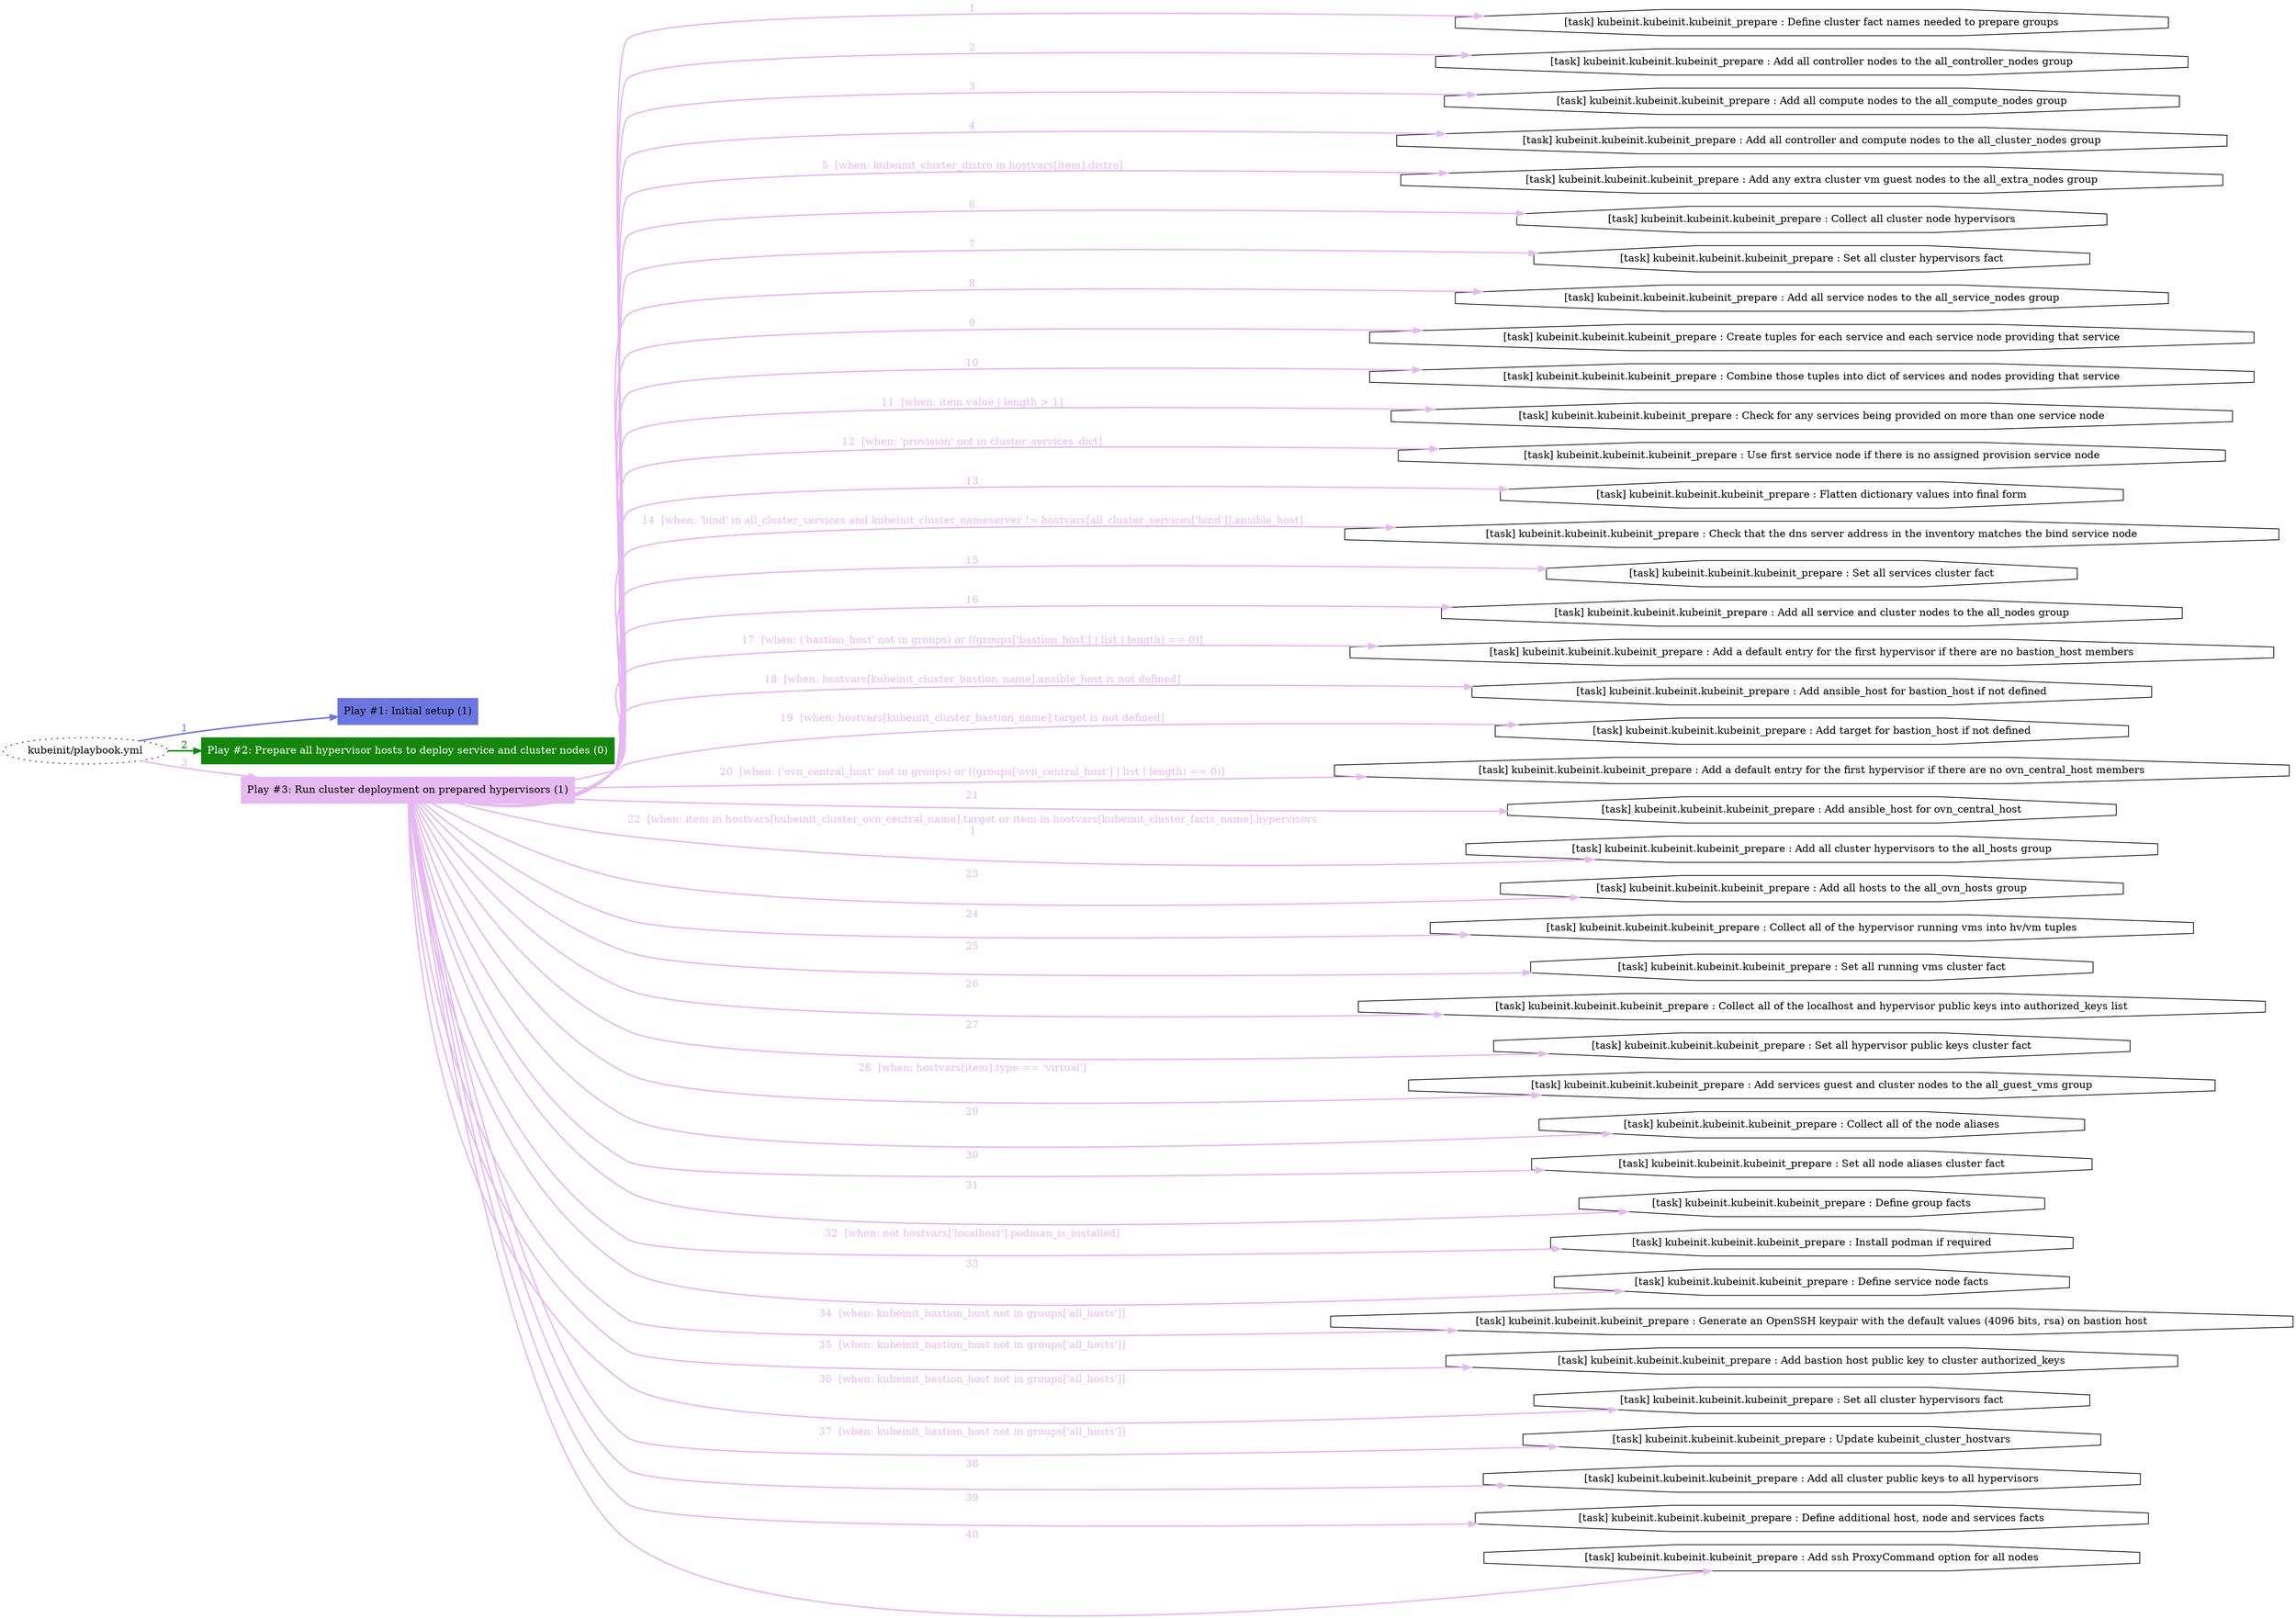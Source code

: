 digraph "kubeinit/playbook.yml "{
	graph [concentrate=true ordering=in rankdir=LR ratio=fill]
	edge [esep=5 sep=10]
	"kubeinit/playbook.yml" [id=root_node style=dotted]
	subgraph "Play #1: Initial setup (1) "{
		"Play #1: Initial setup (1)" [color="#6b76e0" fontcolor="#000000" id="play_d978406e-7d5d-446d-8de0-8efcb494ee3c" shape=box style=filled tooltip=localhost]
		"kubeinit/playbook.yml" -> "Play #1: Initial setup (1)" [label=1 color="#6b76e0" fontcolor="#6b76e0" id="edge_6c9e41e8-3afc-49bf-92fe-5b80bcd4893d" style=bold]
	}
	subgraph "Play #2: Prepare all hypervisor hosts to deploy service and cluster nodes (0) "{
		"Play #2: Prepare all hypervisor hosts to deploy service and cluster nodes (0)" [color="#14860e" fontcolor="#ffffff" id="play_3073fab9-5884-475f-896b-88c19aa0470f" shape=box style=filled tooltip=""]
		"kubeinit/playbook.yml" -> "Play #2: Prepare all hypervisor hosts to deploy service and cluster nodes (0)" [label=2 color="#14860e" fontcolor="#14860e" id="edge_2d4bc857-086e-45ee-84b5-888ad6527000" style=bold]
	}
	subgraph "Play #3: Run cluster deployment on prepared hypervisors (1) "{
		"Play #3: Run cluster deployment on prepared hypervisors (1)" [color="#e6b9f1" fontcolor="#000000" id="play_d45a4b67-b9c4-481c-93b6-72ac2e9c9781" shape=box style=filled tooltip=localhost]
		"kubeinit/playbook.yml" -> "Play #3: Run cluster deployment on prepared hypervisors (1)" [label=3 color="#e6b9f1" fontcolor="#e6b9f1" id="edge_8f603cd2-f72e-42d6-9037-ac79f5b62a2e" style=bold]
		"task_2b8b035a-5a3b-4769-a858-a19b38e5fa9f" [label="[task] kubeinit.kubeinit.kubeinit_prepare : Define cluster fact names needed to prepare groups" id="task_2b8b035a-5a3b-4769-a858-a19b38e5fa9f" shape=octagon tooltip="[task] kubeinit.kubeinit.kubeinit_prepare : Define cluster fact names needed to prepare groups"]
		"Play #3: Run cluster deployment on prepared hypervisors (1)" -> "task_2b8b035a-5a3b-4769-a858-a19b38e5fa9f" [label=1 color="#e6b9f1" fontcolor="#e6b9f1" id="edge_87877d64-eba0-4d11-aa89-ea52d3a01090" style=bold]
		"task_25c04f4f-1b0f-46a8-ab76-711bf7fe19b1" [label="[task] kubeinit.kubeinit.kubeinit_prepare : Add all controller nodes to the all_controller_nodes group" id="task_25c04f4f-1b0f-46a8-ab76-711bf7fe19b1" shape=octagon tooltip="[task] kubeinit.kubeinit.kubeinit_prepare : Add all controller nodes to the all_controller_nodes group"]
		"Play #3: Run cluster deployment on prepared hypervisors (1)" -> "task_25c04f4f-1b0f-46a8-ab76-711bf7fe19b1" [label=2 color="#e6b9f1" fontcolor="#e6b9f1" id="edge_9807726d-cb91-4cb2-9b67-ab0492e5a49a" style=bold]
		"task_4797e945-5251-4a73-a05b-1eb5c32a2309" [label="[task] kubeinit.kubeinit.kubeinit_prepare : Add all compute nodes to the all_compute_nodes group" id="task_4797e945-5251-4a73-a05b-1eb5c32a2309" shape=octagon tooltip="[task] kubeinit.kubeinit.kubeinit_prepare : Add all compute nodes to the all_compute_nodes group"]
		"Play #3: Run cluster deployment on prepared hypervisors (1)" -> "task_4797e945-5251-4a73-a05b-1eb5c32a2309" [label=3 color="#e6b9f1" fontcolor="#e6b9f1" id="edge_fc4eec81-948d-44eb-801d-3918310e4833" style=bold]
		"task_91205e32-7c0d-4fac-99f2-5da38ca07187" [label="[task] kubeinit.kubeinit.kubeinit_prepare : Add all controller and compute nodes to the all_cluster_nodes group" id="task_91205e32-7c0d-4fac-99f2-5da38ca07187" shape=octagon tooltip="[task] kubeinit.kubeinit.kubeinit_prepare : Add all controller and compute nodes to the all_cluster_nodes group"]
		"Play #3: Run cluster deployment on prepared hypervisors (1)" -> "task_91205e32-7c0d-4fac-99f2-5da38ca07187" [label=4 color="#e6b9f1" fontcolor="#e6b9f1" id="edge_e615d764-0ee9-4719-bd5c-3e72db8bb302" style=bold]
		"task_ebd825b6-bc5a-4f3b-82b7-69310bb148c7" [label="[task] kubeinit.kubeinit.kubeinit_prepare : Add any extra cluster vm guest nodes to the all_extra_nodes group" id="task_ebd825b6-bc5a-4f3b-82b7-69310bb148c7" shape=octagon tooltip="[task] kubeinit.kubeinit.kubeinit_prepare : Add any extra cluster vm guest nodes to the all_extra_nodes group"]
		"Play #3: Run cluster deployment on prepared hypervisors (1)" -> "task_ebd825b6-bc5a-4f3b-82b7-69310bb148c7" [label="5  [when: kubeinit_cluster_distro in hostvars[item].distro]" color="#e6b9f1" fontcolor="#e6b9f1" id="edge_3a9900a4-f43d-4c06-8f4d-404282838818" style=bold]
		"task_2e93bf1f-a14e-4325-b283-467c7ad527cd" [label="[task] kubeinit.kubeinit.kubeinit_prepare : Collect all cluster node hypervisors" id="task_2e93bf1f-a14e-4325-b283-467c7ad527cd" shape=octagon tooltip="[task] kubeinit.kubeinit.kubeinit_prepare : Collect all cluster node hypervisors"]
		"Play #3: Run cluster deployment on prepared hypervisors (1)" -> "task_2e93bf1f-a14e-4325-b283-467c7ad527cd" [label=6 color="#e6b9f1" fontcolor="#e6b9f1" id="edge_d5bb2766-e086-4537-8e87-035b25ace157" style=bold]
		"task_6e1ca444-f125-4004-a228-7fd7c66c708f" [label="[task] kubeinit.kubeinit.kubeinit_prepare : Set all cluster hypervisors fact" id="task_6e1ca444-f125-4004-a228-7fd7c66c708f" shape=octagon tooltip="[task] kubeinit.kubeinit.kubeinit_prepare : Set all cluster hypervisors fact"]
		"Play #3: Run cluster deployment on prepared hypervisors (1)" -> "task_6e1ca444-f125-4004-a228-7fd7c66c708f" [label=7 color="#e6b9f1" fontcolor="#e6b9f1" id="edge_41a347df-9dd1-4c11-b9c8-3e7c73ad187c" style=bold]
		"task_4abb7ae8-17b3-4ba0-bcec-61bd1d0e90dd" [label="[task] kubeinit.kubeinit.kubeinit_prepare : Add all service nodes to the all_service_nodes group" id="task_4abb7ae8-17b3-4ba0-bcec-61bd1d0e90dd" shape=octagon tooltip="[task] kubeinit.kubeinit.kubeinit_prepare : Add all service nodes to the all_service_nodes group"]
		"Play #3: Run cluster deployment on prepared hypervisors (1)" -> "task_4abb7ae8-17b3-4ba0-bcec-61bd1d0e90dd" [label=8 color="#e6b9f1" fontcolor="#e6b9f1" id="edge_4772792f-28f3-4f3d-9aeb-b0012754d811" style=bold]
		"task_0d9e1685-8b53-4ba4-8d0a-3341e84ed304" [label="[task] kubeinit.kubeinit.kubeinit_prepare : Create tuples for each service and each service node providing that service" id="task_0d9e1685-8b53-4ba4-8d0a-3341e84ed304" shape=octagon tooltip="[task] kubeinit.kubeinit.kubeinit_prepare : Create tuples for each service and each service node providing that service"]
		"Play #3: Run cluster deployment on prepared hypervisors (1)" -> "task_0d9e1685-8b53-4ba4-8d0a-3341e84ed304" [label=9 color="#e6b9f1" fontcolor="#e6b9f1" id="edge_1a3c82f7-1817-427c-8f93-6a1d8b3139c7" style=bold]
		"task_751530e2-1830-4cba-9403-e1533a46140e" [label="[task] kubeinit.kubeinit.kubeinit_prepare : Combine those tuples into dict of services and nodes providing that service" id="task_751530e2-1830-4cba-9403-e1533a46140e" shape=octagon tooltip="[task] kubeinit.kubeinit.kubeinit_prepare : Combine those tuples into dict of services and nodes providing that service"]
		"Play #3: Run cluster deployment on prepared hypervisors (1)" -> "task_751530e2-1830-4cba-9403-e1533a46140e" [label=10 color="#e6b9f1" fontcolor="#e6b9f1" id="edge_2fb01013-c2cb-4d37-8fbe-edaba7f8f626" style=bold]
		"task_fb8fe744-a337-4554-9115-486b5f186c70" [label="[task] kubeinit.kubeinit.kubeinit_prepare : Check for any services being provided on more than one service node" id="task_fb8fe744-a337-4554-9115-486b5f186c70" shape=octagon tooltip="[task] kubeinit.kubeinit.kubeinit_prepare : Check for any services being provided on more than one service node"]
		"Play #3: Run cluster deployment on prepared hypervisors (1)" -> "task_fb8fe744-a337-4554-9115-486b5f186c70" [label="11  [when: item.value | length > 1]" color="#e6b9f1" fontcolor="#e6b9f1" id="edge_643b93ce-b86e-4104-947c-35845b0dd427" style=bold]
		"task_9b34b566-4c9e-4cde-96c9-509d5162cd2e" [label="[task] kubeinit.kubeinit.kubeinit_prepare : Use first service node if there is no assigned provision service node" id="task_9b34b566-4c9e-4cde-96c9-509d5162cd2e" shape=octagon tooltip="[task] kubeinit.kubeinit.kubeinit_prepare : Use first service node if there is no assigned provision service node"]
		"Play #3: Run cluster deployment on prepared hypervisors (1)" -> "task_9b34b566-4c9e-4cde-96c9-509d5162cd2e" [label="12  [when: 'provision' not in cluster_services_dict]" color="#e6b9f1" fontcolor="#e6b9f1" id="edge_3bcbdd82-32e0-4b37-a9c7-67eb751c64f9" style=bold]
		"task_1d686284-11cc-4355-8cfc-662e4bd0d918" [label="[task] kubeinit.kubeinit.kubeinit_prepare : Flatten dictionary values into final form" id="task_1d686284-11cc-4355-8cfc-662e4bd0d918" shape=octagon tooltip="[task] kubeinit.kubeinit.kubeinit_prepare : Flatten dictionary values into final form"]
		"Play #3: Run cluster deployment on prepared hypervisors (1)" -> "task_1d686284-11cc-4355-8cfc-662e4bd0d918" [label=13 color="#e6b9f1" fontcolor="#e6b9f1" id="edge_857edbc6-4951-4676-b98c-e4761318b7c9" style=bold]
		"task_6d31051d-904c-4dac-b806-af7b9c4be4ff" [label="[task] kubeinit.kubeinit.kubeinit_prepare : Check that the dns server address in the inventory matches the bind service node" id="task_6d31051d-904c-4dac-b806-af7b9c4be4ff" shape=octagon tooltip="[task] kubeinit.kubeinit.kubeinit_prepare : Check that the dns server address in the inventory matches the bind service node"]
		"Play #3: Run cluster deployment on prepared hypervisors (1)" -> "task_6d31051d-904c-4dac-b806-af7b9c4be4ff" [label="14  [when: 'bind' in all_cluster_services and kubeinit_cluster_nameserver != hostvars[all_cluster_services['bind']].ansible_host]" color="#e6b9f1" fontcolor="#e6b9f1" id="edge_8c89b2e9-2a9d-4b9f-b48f-c8e852d02e5f" style=bold]
		"task_9bc758b9-a4c1-4a2d-82d9-c50efbde6a23" [label="[task] kubeinit.kubeinit.kubeinit_prepare : Set all services cluster fact" id="task_9bc758b9-a4c1-4a2d-82d9-c50efbde6a23" shape=octagon tooltip="[task] kubeinit.kubeinit.kubeinit_prepare : Set all services cluster fact"]
		"Play #3: Run cluster deployment on prepared hypervisors (1)" -> "task_9bc758b9-a4c1-4a2d-82d9-c50efbde6a23" [label=15 color="#e6b9f1" fontcolor="#e6b9f1" id="edge_8584cac1-f729-4784-a593-e80bfae5c6c0" style=bold]
		"task_d2d1b6ba-293a-4523-a370-c3bc800f7b3b" [label="[task] kubeinit.kubeinit.kubeinit_prepare : Add all service and cluster nodes to the all_nodes group" id="task_d2d1b6ba-293a-4523-a370-c3bc800f7b3b" shape=octagon tooltip="[task] kubeinit.kubeinit.kubeinit_prepare : Add all service and cluster nodes to the all_nodes group"]
		"Play #3: Run cluster deployment on prepared hypervisors (1)" -> "task_d2d1b6ba-293a-4523-a370-c3bc800f7b3b" [label=16 color="#e6b9f1" fontcolor="#e6b9f1" id="edge_28630df9-dbca-492a-abec-af7ba19c89dc" style=bold]
		"task_0b3c53fc-241e-43ee-8a4d-85b0f97373ca" [label="[task] kubeinit.kubeinit.kubeinit_prepare : Add a default entry for the first hypervisor if there are no bastion_host members" id="task_0b3c53fc-241e-43ee-8a4d-85b0f97373ca" shape=octagon tooltip="[task] kubeinit.kubeinit.kubeinit_prepare : Add a default entry for the first hypervisor if there are no bastion_host members"]
		"Play #3: Run cluster deployment on prepared hypervisors (1)" -> "task_0b3c53fc-241e-43ee-8a4d-85b0f97373ca" [label="17  [when: ('bastion_host' not in groups) or ((groups['bastion_host'] | list | length) == 0)]" color="#e6b9f1" fontcolor="#e6b9f1" id="edge_29d88b21-3361-479f-af79-0c98a3eca0c0" style=bold]
		"task_8e2f999f-03d4-4d39-bc2d-fa97345f85aa" [label="[task] kubeinit.kubeinit.kubeinit_prepare : Add ansible_host for bastion_host if not defined" id="task_8e2f999f-03d4-4d39-bc2d-fa97345f85aa" shape=octagon tooltip="[task] kubeinit.kubeinit.kubeinit_prepare : Add ansible_host for bastion_host if not defined"]
		"Play #3: Run cluster deployment on prepared hypervisors (1)" -> "task_8e2f999f-03d4-4d39-bc2d-fa97345f85aa" [label="18  [when: hostvars[kubeinit_cluster_bastion_name].ansible_host is not defined]" color="#e6b9f1" fontcolor="#e6b9f1" id="edge_1b30ecd1-a8be-4e37-bf98-d549ae4e7afb" style=bold]
		"task_ef547d02-0d79-4448-aae7-80bc96ad9c71" [label="[task] kubeinit.kubeinit.kubeinit_prepare : Add target for bastion_host if not defined" id="task_ef547d02-0d79-4448-aae7-80bc96ad9c71" shape=octagon tooltip="[task] kubeinit.kubeinit.kubeinit_prepare : Add target for bastion_host if not defined"]
		"Play #3: Run cluster deployment on prepared hypervisors (1)" -> "task_ef547d02-0d79-4448-aae7-80bc96ad9c71" [label="19  [when: hostvars[kubeinit_cluster_bastion_name].target is not defined]" color="#e6b9f1" fontcolor="#e6b9f1" id="edge_a8305f72-1e82-4b20-a5de-8a30efcc311c" style=bold]
		"task_0d51aa82-6985-44ef-a91c-25da0288c368" [label="[task] kubeinit.kubeinit.kubeinit_prepare : Add a default entry for the first hypervisor if there are no ovn_central_host members" id="task_0d51aa82-6985-44ef-a91c-25da0288c368" shape=octagon tooltip="[task] kubeinit.kubeinit.kubeinit_prepare : Add a default entry for the first hypervisor if there are no ovn_central_host members"]
		"Play #3: Run cluster deployment on prepared hypervisors (1)" -> "task_0d51aa82-6985-44ef-a91c-25da0288c368" [label="20  [when: ('ovn_central_host' not in groups) or ((groups['ovn_central_host'] | list | length) == 0)]" color="#e6b9f1" fontcolor="#e6b9f1" id="edge_6b87570d-0f63-4dca-90fb-00b1ebd47933" style=bold]
		"task_9cd0cf2b-373d-4a6f-b540-034a4b066d97" [label="[task] kubeinit.kubeinit.kubeinit_prepare : Add ansible_host for ovn_central_host" id="task_9cd0cf2b-373d-4a6f-b540-034a4b066d97" shape=octagon tooltip="[task] kubeinit.kubeinit.kubeinit_prepare : Add ansible_host for ovn_central_host"]
		"Play #3: Run cluster deployment on prepared hypervisors (1)" -> "task_9cd0cf2b-373d-4a6f-b540-034a4b066d97" [label=21 color="#e6b9f1" fontcolor="#e6b9f1" id="edge_f32b6d5d-abe1-438a-94bd-289fa82842c5" style=bold]
		"task_17fd261d-ef63-43dd-8a33-9d69f7dc4d47" [label="[task] kubeinit.kubeinit.kubeinit_prepare : Add all cluster hypervisors to the all_hosts group" id="task_17fd261d-ef63-43dd-8a33-9d69f7dc4d47" shape=octagon tooltip="[task] kubeinit.kubeinit.kubeinit_prepare : Add all cluster hypervisors to the all_hosts group"]
		"Play #3: Run cluster deployment on prepared hypervisors (1)" -> "task_17fd261d-ef63-43dd-8a33-9d69f7dc4d47" [label="22  [when: item in hostvars[kubeinit_cluster_ovn_central_name].target or item in hostvars[kubeinit_cluster_facts_name].hypervisors
]" color="#e6b9f1" fontcolor="#e6b9f1" id="edge_65ddd1c6-52d1-4aae-a79d-99ca4b0f211a" style=bold]
		"task_98a06fa5-c650-4782-9af7-0f762e2249f9" [label="[task] kubeinit.kubeinit.kubeinit_prepare : Add all hosts to the all_ovn_hosts group" id="task_98a06fa5-c650-4782-9af7-0f762e2249f9" shape=octagon tooltip="[task] kubeinit.kubeinit.kubeinit_prepare : Add all hosts to the all_ovn_hosts group"]
		"Play #3: Run cluster deployment on prepared hypervisors (1)" -> "task_98a06fa5-c650-4782-9af7-0f762e2249f9" [label=23 color="#e6b9f1" fontcolor="#e6b9f1" id="edge_4f6fa395-fc6a-4057-ab55-c54872414417" style=bold]
		"task_513fbd42-2206-4d46-ad94-9a2287f96436" [label="[task] kubeinit.kubeinit.kubeinit_prepare : Collect all of the hypervisor running vms into hv/vm tuples" id="task_513fbd42-2206-4d46-ad94-9a2287f96436" shape=octagon tooltip="[task] kubeinit.kubeinit.kubeinit_prepare : Collect all of the hypervisor running vms into hv/vm tuples"]
		"Play #3: Run cluster deployment on prepared hypervisors (1)" -> "task_513fbd42-2206-4d46-ad94-9a2287f96436" [label=24 color="#e6b9f1" fontcolor="#e6b9f1" id="edge_89e87e58-d155-4010-96ad-0450e4d23b3e" style=bold]
		"task_f1cc7810-f8e3-42de-96c6-9eefa3df0c07" [label="[task] kubeinit.kubeinit.kubeinit_prepare : Set all running vms cluster fact" id="task_f1cc7810-f8e3-42de-96c6-9eefa3df0c07" shape=octagon tooltip="[task] kubeinit.kubeinit.kubeinit_prepare : Set all running vms cluster fact"]
		"Play #3: Run cluster deployment on prepared hypervisors (1)" -> "task_f1cc7810-f8e3-42de-96c6-9eefa3df0c07" [label=25 color="#e6b9f1" fontcolor="#e6b9f1" id="edge_a508d6b4-0358-4aca-b9fa-7fde2469ecfd" style=bold]
		"task_3678d6c4-a47c-465b-a66f-d2f3ef7c4f72" [label="[task] kubeinit.kubeinit.kubeinit_prepare : Collect all of the localhost and hypervisor public keys into authorized_keys list" id="task_3678d6c4-a47c-465b-a66f-d2f3ef7c4f72" shape=octagon tooltip="[task] kubeinit.kubeinit.kubeinit_prepare : Collect all of the localhost and hypervisor public keys into authorized_keys list"]
		"Play #3: Run cluster deployment on prepared hypervisors (1)" -> "task_3678d6c4-a47c-465b-a66f-d2f3ef7c4f72" [label=26 color="#e6b9f1" fontcolor="#e6b9f1" id="edge_82608f10-dfbe-417d-b2ff-1ad726382ac6" style=bold]
		"task_e72efa01-34a2-4abd-ad56-3653a1a2ac23" [label="[task] kubeinit.kubeinit.kubeinit_prepare : Set all hypervisor public keys cluster fact" id="task_e72efa01-34a2-4abd-ad56-3653a1a2ac23" shape=octagon tooltip="[task] kubeinit.kubeinit.kubeinit_prepare : Set all hypervisor public keys cluster fact"]
		"Play #3: Run cluster deployment on prepared hypervisors (1)" -> "task_e72efa01-34a2-4abd-ad56-3653a1a2ac23" [label=27 color="#e6b9f1" fontcolor="#e6b9f1" id="edge_ef525bc4-44d2-46ae-8cb7-6778ef669133" style=bold]
		"task_45472487-e08d-4295-8f05-651ea5b75508" [label="[task] kubeinit.kubeinit.kubeinit_prepare : Add services guest and cluster nodes to the all_guest_vms group" id="task_45472487-e08d-4295-8f05-651ea5b75508" shape=octagon tooltip="[task] kubeinit.kubeinit.kubeinit_prepare : Add services guest and cluster nodes to the all_guest_vms group"]
		"Play #3: Run cluster deployment on prepared hypervisors (1)" -> "task_45472487-e08d-4295-8f05-651ea5b75508" [label="28  [when: hostvars[item].type == 'virtual']" color="#e6b9f1" fontcolor="#e6b9f1" id="edge_fbb197b7-b705-4bea-b60c-c2f09f30fda6" style=bold]
		"task_98afc489-fd06-456a-81f5-0d51cdad63c9" [label="[task] kubeinit.kubeinit.kubeinit_prepare : Collect all of the node aliases" id="task_98afc489-fd06-456a-81f5-0d51cdad63c9" shape=octagon tooltip="[task] kubeinit.kubeinit.kubeinit_prepare : Collect all of the node aliases"]
		"Play #3: Run cluster deployment on prepared hypervisors (1)" -> "task_98afc489-fd06-456a-81f5-0d51cdad63c9" [label=29 color="#e6b9f1" fontcolor="#e6b9f1" id="edge_288aa9cf-8efc-48ef-b59c-e5e7ac61e96a" style=bold]
		"task_aafbf61a-9ee4-4e7d-8ba7-bea0a46eaa80" [label="[task] kubeinit.kubeinit.kubeinit_prepare : Set all node aliases cluster fact" id="task_aafbf61a-9ee4-4e7d-8ba7-bea0a46eaa80" shape=octagon tooltip="[task] kubeinit.kubeinit.kubeinit_prepare : Set all node aliases cluster fact"]
		"Play #3: Run cluster deployment on prepared hypervisors (1)" -> "task_aafbf61a-9ee4-4e7d-8ba7-bea0a46eaa80" [label=30 color="#e6b9f1" fontcolor="#e6b9f1" id="edge_19eb84bc-f502-42fb-87de-508b69996e82" style=bold]
		"task_39af3c88-3f59-4795-b641-6852770a744a" [label="[task] kubeinit.kubeinit.kubeinit_prepare : Define group facts" id="task_39af3c88-3f59-4795-b641-6852770a744a" shape=octagon tooltip="[task] kubeinit.kubeinit.kubeinit_prepare : Define group facts"]
		"Play #3: Run cluster deployment on prepared hypervisors (1)" -> "task_39af3c88-3f59-4795-b641-6852770a744a" [label=31 color="#e6b9f1" fontcolor="#e6b9f1" id="edge_3cb3dbb7-b967-40b1-ac63-a99673de4587" style=bold]
		"task_0e92ff2f-bb73-46f7-9326-03d5eae6c1a8" [label="[task] kubeinit.kubeinit.kubeinit_prepare : Install podman if required" id="task_0e92ff2f-bb73-46f7-9326-03d5eae6c1a8" shape=octagon tooltip="[task] kubeinit.kubeinit.kubeinit_prepare : Install podman if required"]
		"Play #3: Run cluster deployment on prepared hypervisors (1)" -> "task_0e92ff2f-bb73-46f7-9326-03d5eae6c1a8" [label="32  [when: not hostvars['localhost'].podman_is_installed]" color="#e6b9f1" fontcolor="#e6b9f1" id="edge_5ffaee13-e72f-4b97-97a8-12b2cdf684f2" style=bold]
		"task_85b0749d-1e50-4aac-a708-dd7f41a2cbeb" [label="[task] kubeinit.kubeinit.kubeinit_prepare : Define service node facts" id="task_85b0749d-1e50-4aac-a708-dd7f41a2cbeb" shape=octagon tooltip="[task] kubeinit.kubeinit.kubeinit_prepare : Define service node facts"]
		"Play #3: Run cluster deployment on prepared hypervisors (1)" -> "task_85b0749d-1e50-4aac-a708-dd7f41a2cbeb" [label=33 color="#e6b9f1" fontcolor="#e6b9f1" id="edge_a5f70420-2c4a-4c7f-8f32-2e89a24bb9cf" style=bold]
		"task_4db63e51-19cd-4765-9f36-8cacfdcd0bb5" [label="[task] kubeinit.kubeinit.kubeinit_prepare : Generate an OpenSSH keypair with the default values (4096 bits, rsa) on bastion host" id="task_4db63e51-19cd-4765-9f36-8cacfdcd0bb5" shape=octagon tooltip="[task] kubeinit.kubeinit.kubeinit_prepare : Generate an OpenSSH keypair with the default values (4096 bits, rsa) on bastion host"]
		"Play #3: Run cluster deployment on prepared hypervisors (1)" -> "task_4db63e51-19cd-4765-9f36-8cacfdcd0bb5" [label="34  [when: kubeinit_bastion_host not in groups['all_hosts']]" color="#e6b9f1" fontcolor="#e6b9f1" id="edge_85ae0307-9657-4af6-8ee4-6ce534a97a99" style=bold]
		"task_852a9b12-5b75-4d8e-a41d-5f164c6960c5" [label="[task] kubeinit.kubeinit.kubeinit_prepare : Add bastion host public key to cluster authorized_keys" id="task_852a9b12-5b75-4d8e-a41d-5f164c6960c5" shape=octagon tooltip="[task] kubeinit.kubeinit.kubeinit_prepare : Add bastion host public key to cluster authorized_keys"]
		"Play #3: Run cluster deployment on prepared hypervisors (1)" -> "task_852a9b12-5b75-4d8e-a41d-5f164c6960c5" [label="35  [when: kubeinit_bastion_host not in groups['all_hosts']]" color="#e6b9f1" fontcolor="#e6b9f1" id="edge_486838fd-eb2f-415e-beb8-719681e5a81d" style=bold]
		"task_abd0d278-a1cb-4346-8bb5-456639a2e76a" [label="[task] kubeinit.kubeinit.kubeinit_prepare : Set all cluster hypervisors fact" id="task_abd0d278-a1cb-4346-8bb5-456639a2e76a" shape=octagon tooltip="[task] kubeinit.kubeinit.kubeinit_prepare : Set all cluster hypervisors fact"]
		"Play #3: Run cluster deployment on prepared hypervisors (1)" -> "task_abd0d278-a1cb-4346-8bb5-456639a2e76a" [label="36  [when: kubeinit_bastion_host not in groups['all_hosts']]" color="#e6b9f1" fontcolor="#e6b9f1" id="edge_ce22bcac-ab8d-4aff-8d1b-ad6147f5d75c" style=bold]
		"task_13be1b8a-ac2e-4595-a6fc-13b2673af3c4" [label="[task] kubeinit.kubeinit.kubeinit_prepare : Update kubeinit_cluster_hostvars" id="task_13be1b8a-ac2e-4595-a6fc-13b2673af3c4" shape=octagon tooltip="[task] kubeinit.kubeinit.kubeinit_prepare : Update kubeinit_cluster_hostvars"]
		"Play #3: Run cluster deployment on prepared hypervisors (1)" -> "task_13be1b8a-ac2e-4595-a6fc-13b2673af3c4" [label="37  [when: kubeinit_bastion_host not in groups['all_hosts']]" color="#e6b9f1" fontcolor="#e6b9f1" id="edge_e7f20640-e4ac-448d-8775-6f5d579c3eb3" style=bold]
		"task_8705cfc5-980c-4b61-b475-080a8a6a8a7b" [label="[task] kubeinit.kubeinit.kubeinit_prepare : Add all cluster public keys to all hypervisors" id="task_8705cfc5-980c-4b61-b475-080a8a6a8a7b" shape=octagon tooltip="[task] kubeinit.kubeinit.kubeinit_prepare : Add all cluster public keys to all hypervisors"]
		"Play #3: Run cluster deployment on prepared hypervisors (1)" -> "task_8705cfc5-980c-4b61-b475-080a8a6a8a7b" [label=38 color="#e6b9f1" fontcolor="#e6b9f1" id="edge_01fec82a-2452-4b25-aed0-3143731372a2" style=bold]
		"task_3a486434-39a5-4ccc-95a8-217394f3605c" [label="[task] kubeinit.kubeinit.kubeinit_prepare : Define additional host, node and services facts" id="task_3a486434-39a5-4ccc-95a8-217394f3605c" shape=octagon tooltip="[task] kubeinit.kubeinit.kubeinit_prepare : Define additional host, node and services facts"]
		"Play #3: Run cluster deployment on prepared hypervisors (1)" -> "task_3a486434-39a5-4ccc-95a8-217394f3605c" [label=39 color="#e6b9f1" fontcolor="#e6b9f1" id="edge_188acc31-bebd-49e3-a502-44154ea9d8b4" style=bold]
		"task_f06b8c50-7402-41c1-9299-cfc0c697a210" [label="[task] kubeinit.kubeinit.kubeinit_prepare : Add ssh ProxyCommand option for all nodes" id="task_f06b8c50-7402-41c1-9299-cfc0c697a210" shape=octagon tooltip="[task] kubeinit.kubeinit.kubeinit_prepare : Add ssh ProxyCommand option for all nodes"]
		"Play #3: Run cluster deployment on prepared hypervisors (1)" -> "task_f06b8c50-7402-41c1-9299-cfc0c697a210" [label=40 color="#e6b9f1" fontcolor="#e6b9f1" id="edge_2535e6c7-7a3d-428a-b7d3-0400841c8196" style=bold]
	}
}
